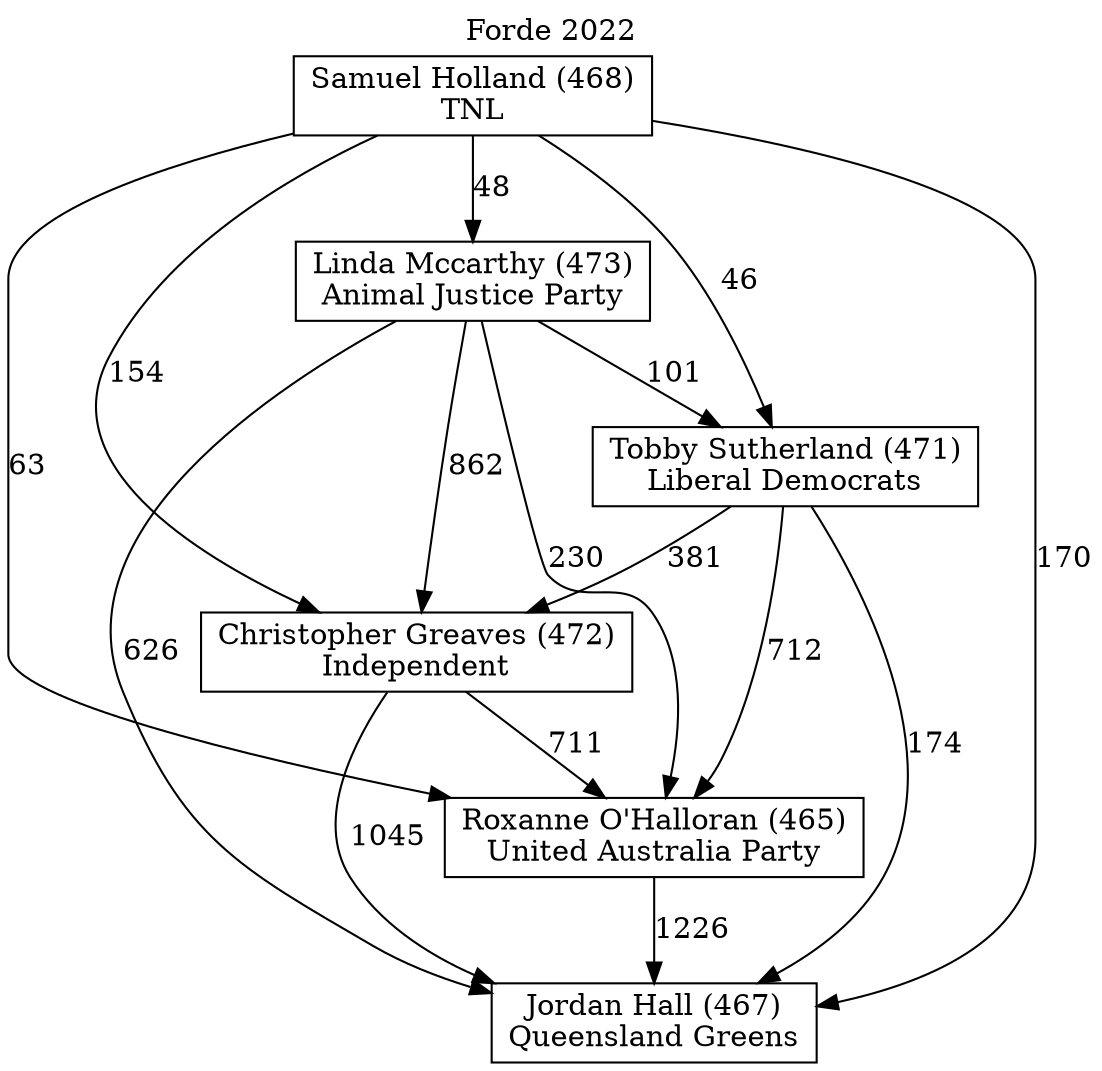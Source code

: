 // House preference flow
digraph "Jordan Hall (467)_Forde_2022" {
	graph [label="Forde 2022" labelloc=t mclimit=10]
	node [shape=box]
	"Tobby Sutherland (471)" [label="Tobby Sutherland (471)
Liberal Democrats"]
	"Jordan Hall (467)" [label="Jordan Hall (467)
Queensland Greens"]
	"Linda Mccarthy (473)" [label="Linda Mccarthy (473)
Animal Justice Party"]
	"Roxanne O'Halloran (465)" [label="Roxanne O'Halloran (465)
United Australia Party"]
	"Samuel Holland (468)" [label="Samuel Holland (468)
TNL"]
	"Christopher Greaves (472)" [label="Christopher Greaves (472)
Independent"]
	"Linda Mccarthy (473)" -> "Jordan Hall (467)" [label=626]
	"Tobby Sutherland (471)" -> "Christopher Greaves (472)" [label=381]
	"Samuel Holland (468)" -> "Tobby Sutherland (471)" [label=46]
	"Roxanne O'Halloran (465)" -> "Jordan Hall (467)" [label=1226]
	"Tobby Sutherland (471)" -> "Jordan Hall (467)" [label=174]
	"Samuel Holland (468)" -> "Linda Mccarthy (473)" [label=48]
	"Christopher Greaves (472)" -> "Roxanne O'Halloran (465)" [label=711]
	"Linda Mccarthy (473)" -> "Roxanne O'Halloran (465)" [label=230]
	"Samuel Holland (468)" -> "Christopher Greaves (472)" [label=154]
	"Samuel Holland (468)" -> "Roxanne O'Halloran (465)" [label=63]
	"Tobby Sutherland (471)" -> "Roxanne O'Halloran (465)" [label=712]
	"Christopher Greaves (472)" -> "Jordan Hall (467)" [label=1045]
	"Linda Mccarthy (473)" -> "Tobby Sutherland (471)" [label=101]
	"Samuel Holland (468)" -> "Jordan Hall (467)" [label=170]
	"Linda Mccarthy (473)" -> "Christopher Greaves (472)" [label=862]
}
